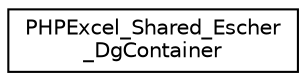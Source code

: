 digraph "Иерархия классов. Графический вид."
{
  edge [fontname="Helvetica",fontsize="10",labelfontname="Helvetica",labelfontsize="10"];
  node [fontname="Helvetica",fontsize="10",shape=record];
  rankdir="LR";
  Node0 [label="PHPExcel_Shared_Escher\l_DgContainer",height=0.2,width=0.4,color="black", fillcolor="white", style="filled",URL="$class_p_h_p_excel___shared___escher___dg_container.html"];
}
